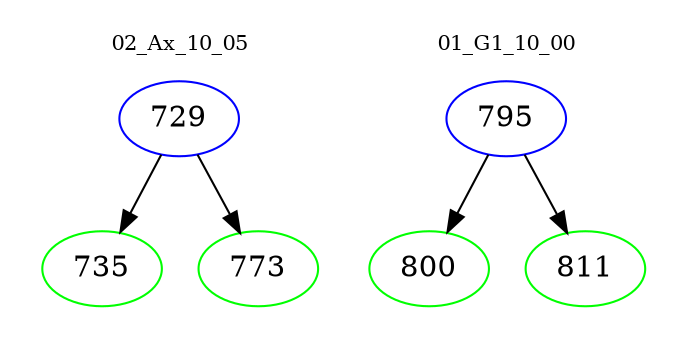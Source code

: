 digraph{
subgraph cluster_0 {
color = white
label = "02_Ax_10_05";
fontsize=10;
T0_729 [label="729", color="blue"]
T0_729 -> T0_735 [color="black"]
T0_735 [label="735", color="green"]
T0_729 -> T0_773 [color="black"]
T0_773 [label="773", color="green"]
}
subgraph cluster_1 {
color = white
label = "01_G1_10_00";
fontsize=10;
T1_795 [label="795", color="blue"]
T1_795 -> T1_800 [color="black"]
T1_800 [label="800", color="green"]
T1_795 -> T1_811 [color="black"]
T1_811 [label="811", color="green"]
}
}
